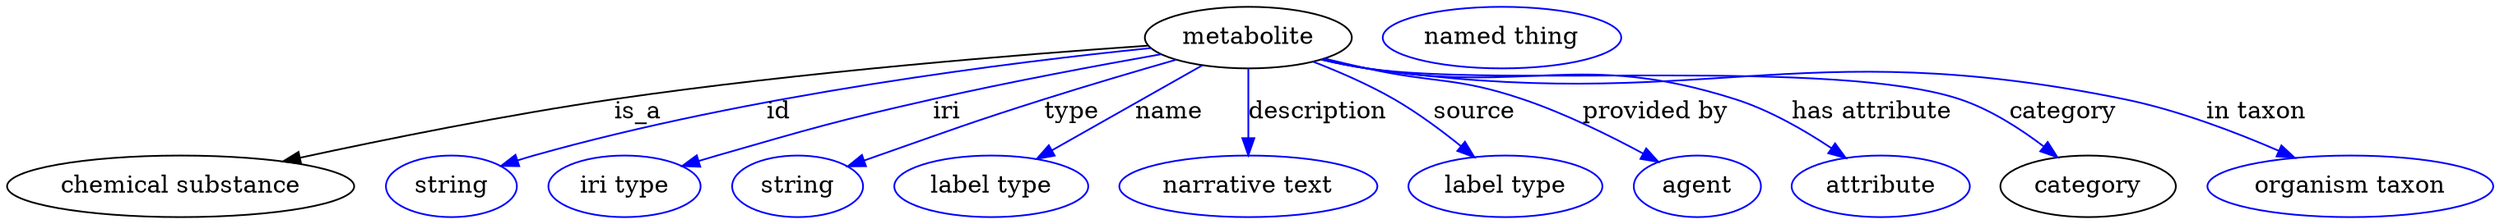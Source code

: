 digraph {
	graph [bb="0,0,1183.9,123"];
	node [label="\N"];
	metabolite	 [height=0.5,
		label=metabolite,
		pos="592.29,105",
		width=1.336];
	"chemical substance"	 [height=0.5,
		pos="79.293,18",
		width=2.2026];
	metabolite -> "chemical substance"	 [label=is_a,
		lp="297.29,61.5",
		pos="e,129.11,32.125 545.11,101.28 484.77,96.114 377.22,85.483 286.29,69 236.16,59.912 180.09,45.852 138.97,34.795"];
	id	 [color=blue,
		height=0.5,
		label=string,
		pos="207.29,18",
		width=0.84854];
	metabolite -> id	 [color=blue,
		label=id,
		lp="364.79,61.5",
		pos="e,231.13,29.542 546.01,99.875 478.78,91.512 350.81,72.122 247.29,36 245.05,35.217 242.76,34.357 240.46,33.451",
		style=solid];
	iri	 [color=blue,
		height=0.5,
		label="iri type",
		pos="292.29,18",
		width=1.011];
	metabolite -> iri	 [color=blue,
		label=iri,
		lp="449.79,61.5",
		pos="e,320.25,29.578 550.68,95.706 520.7,88.825 479.33,78.953 443.29,69 395.73,55.866 383.79,52.509 337.29,36 334.78,35.107 332.2,34.159 \
329.6,33.183",
		style=solid];
	type	 [color=blue,
		height=0.5,
		label=string,
		pos="377.29,18",
		width=0.84854];
	metabolite -> type	 [color=blue,
		label=type,
		lp="509.29,61.5",
		pos="e,401.78,29.165 557.9,92.242 539.82,85.463 517.3,76.916 497.29,69 461.53,54.851 452.61,51.227 417.29,36 415.25,35.118 413.15,34.203 \
411.03,33.273",
		style=solid];
	name	 [color=blue,
		height=0.5,
		label="label type",
		pos="471.29,18",
		width=1.2638];
	metabolite -> name	 [color=blue,
		label=name,
		lp="554.79,61.5",
		pos="e,493.24,33.78 569.82,88.84 550.6,75.019 522.76,55.007 501.58,39.775",
		style=solid];
	description	 [color=blue,
		height=0.5,
		label="narrative text",
		pos="592.29,18",
		width=1.6068];
	metabolite -> description	 [color=blue,
		label=description,
		lp="622.79,61.5",
		pos="e,592.29,36.003 592.29,86.974 592.29,75.192 592.29,59.561 592.29,46.158",
		style=solid];
	source	 [color=blue,
		height=0.5,
		label="label type",
		pos="713.29,18",
		width=1.2638];
	metabolite -> source	 [color=blue,
		label=source,
		lp="693.29,61.5",
		pos="e,696.53,35.184 621.65,90.614 633.13,84.512 646.18,76.97 657.29,69 668.42,61.017 679.77,51.088 689.31,42.117",
		style=solid];
	"provided by"	 [color=blue,
		height=0.5,
		label=agent,
		pos="806.29,18",
		width=0.83048];
	metabolite -> "provided by"	 [color=blue,
		label="provided by",
		lp="780.29,61.5",
		pos="e,786.05,31.249 629.02,93.166 635.75,91.065 642.72,88.933 649.29,87 678.46,78.42 687.15,80.518 715.29,69 736.99,60.119 760.01,47.181 \
777.47,36.559",
		style=solid];
	"has attribute"	 [color=blue,
		height=0.5,
		label=attribute,
		pos="894.29,18",
		width=1.1193];
	metabolite -> "has attribute"	 [color=blue,
		label="has attribute",
		lp="880.79,61.5",
		pos="e,875.75,34.004 627.58,92.658 634.7,90.508 642.18,88.488 649.29,87 722.79,71.617 746.65,94.458 817.29,69 835.41,62.473 853.47,50.848 \
867.54,40.344",
		style=solid];
	category	 [height=0.5,
		pos="993.29,18",
		width=1.1374];
	metabolite -> category	 [color=blue,
		label=category,
		lp="970.79,61.5",
		pos="e,975.39,34.253 627.23,92.524 634.44,90.358 642.05,88.365 649.29,87 767.04,64.8 805.01,108.05 918.29,69 936.17,62.837 953.78,51.235 \
967.43,40.653",
		style=solid];
	"in taxon"	 [color=blue,
		height=0.5,
		label="organism taxon",
		pos="1118.3,18",
		width=1.8234];
	metabolite -> "in taxon"	 [color=blue,
		label="in taxon",
		lp="1065.8,61.5",
		pos="e,1088.2,34.289 627.21,92.438 634.43,90.277 642.04,88.31 649.29,87 802.14,59.392 846.95,103.91 998.29,69 1026.4,62.516 1056.3,49.849 \
1079.2,38.761",
		style=solid];
	"named thing_category"	 [color=blue,
		height=0.5,
		label="named thing",
		pos="713.29,105",
		width=1.5346];
}
